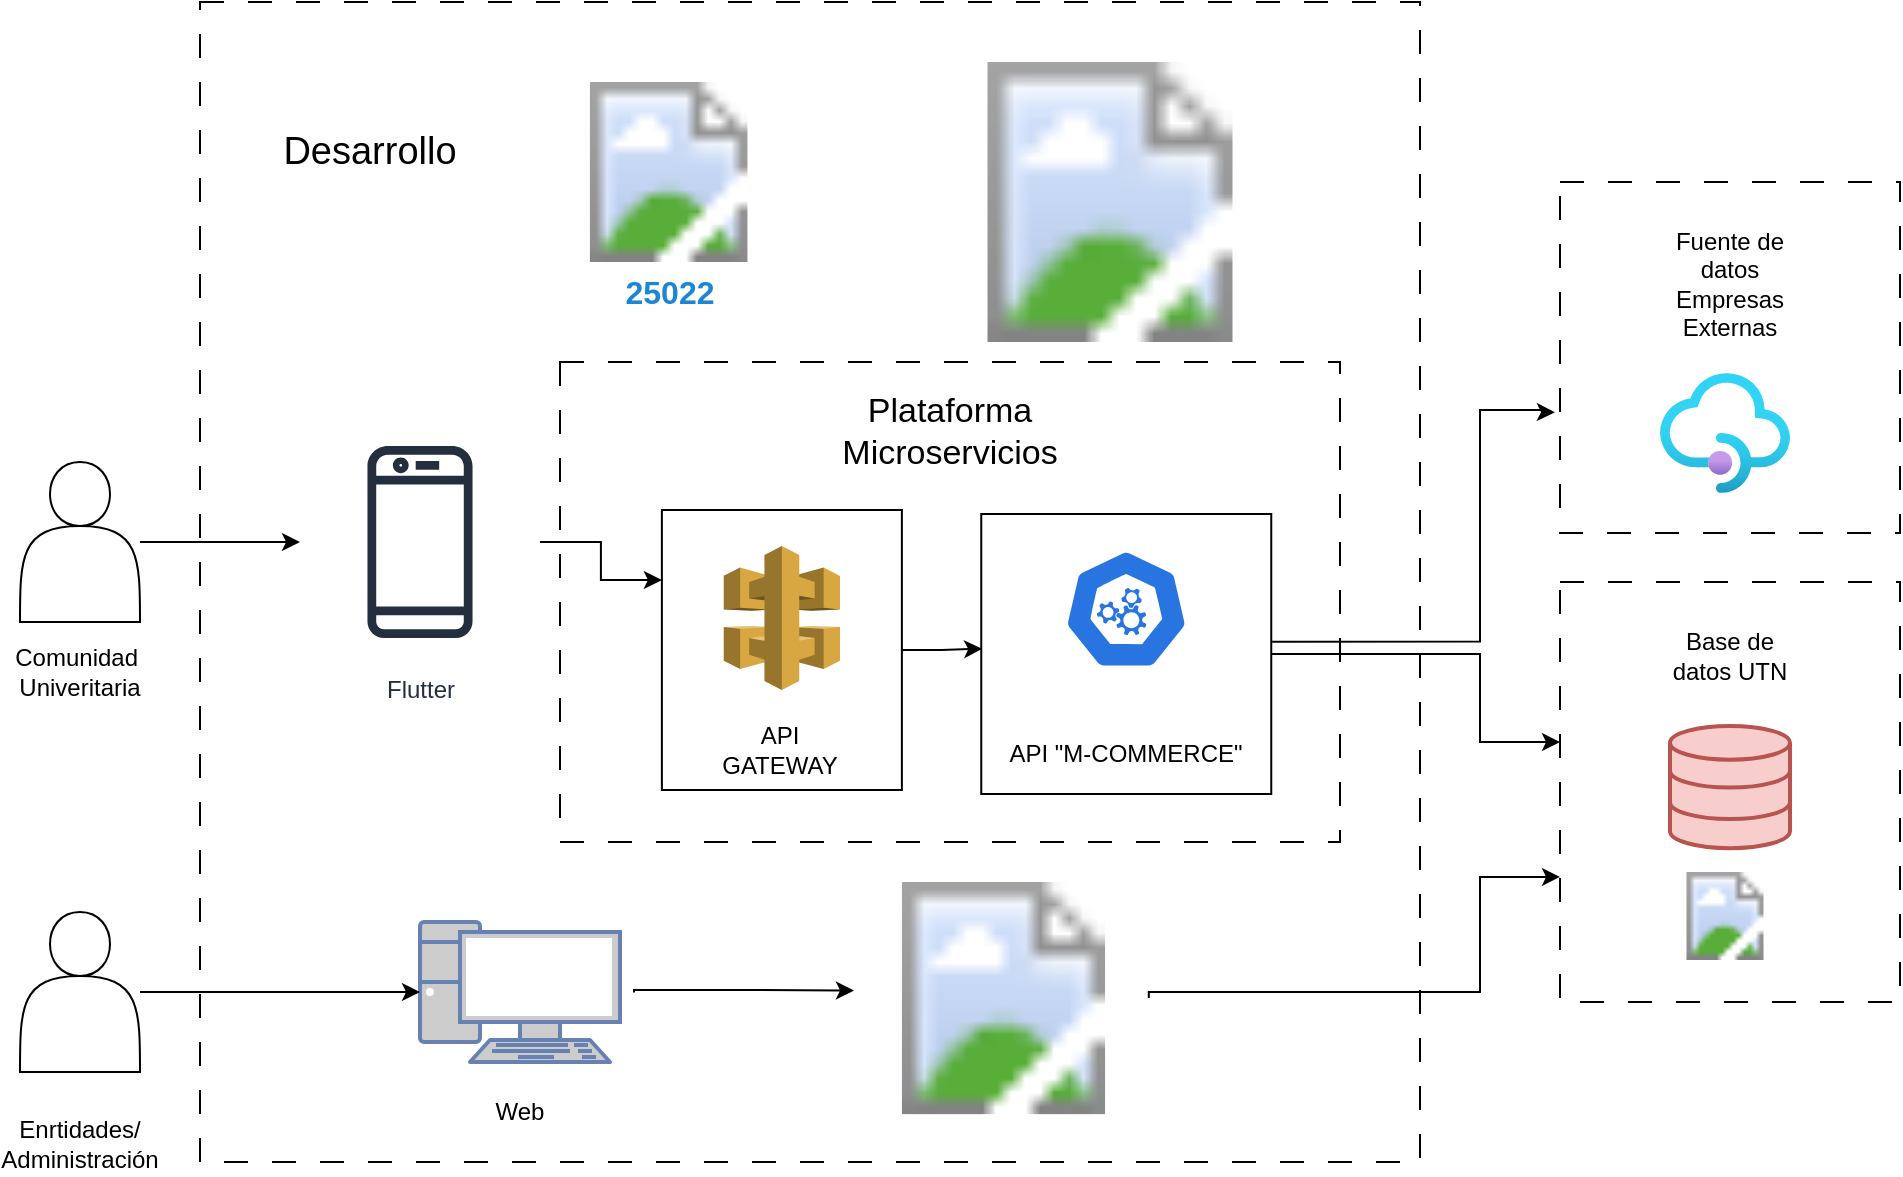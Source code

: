 <mxfile version="24.7.17">
  <diagram name="Página-1" id="fUzpE0hrrHrd85nJWF5O">
    <mxGraphModel dx="1313" dy="1872" grid="1" gridSize="10" guides="1" tooltips="1" connect="1" arrows="1" fold="1" page="1" pageScale="1" pageWidth="827" pageHeight="1169" math="0" shadow="0">
      <root>
        <mxCell id="0" />
        <mxCell id="1" parent="0" />
        <mxCell id="07Gl5JpxkPCNa4u4OJyS-2" value="" style="rounded=0;whiteSpace=wrap;html=1;dashed=1;dashPattern=12 12;" parent="1" vertex="1">
          <mxGeometry x="190" y="-40" width="610" height="580" as="geometry" />
        </mxCell>
        <mxCell id="07Gl5JpxkPCNa4u4OJyS-45" style="edgeStyle=orthogonalEdgeStyle;rounded=0;orthogonalLoop=1;jettySize=auto;html=1;" parent="1" source="07Gl5JpxkPCNa4u4OJyS-1" target="07Gl5JpxkPCNa4u4OJyS-6" edge="1">
          <mxGeometry relative="1" as="geometry" />
        </mxCell>
        <mxCell id="07Gl5JpxkPCNa4u4OJyS-1" value="" style="shape=actor;whiteSpace=wrap;html=1;" parent="1" vertex="1">
          <mxGeometry x="100" y="190" width="60" height="80" as="geometry" />
        </mxCell>
        <mxCell id="07Gl5JpxkPCNa4u4OJyS-6" value="Flutter&lt;div&gt;&lt;br&gt;&lt;/div&gt;" style="sketch=0;outlineConnect=0;fontColor=#232F3E;gradientColor=none;strokeColor=#232F3E;fillColor=#ffffff;dashed=0;verticalLabelPosition=bottom;verticalAlign=top;align=center;html=1;fontSize=12;fontStyle=0;aspect=fixed;shape=mxgraph.aws4.resourceIcon;resIcon=mxgraph.aws4.mobile_client;" parent="1" vertex="1">
          <mxGeometry x="240" y="170" width="120" height="120" as="geometry" />
        </mxCell>
        <mxCell id="07Gl5JpxkPCNa4u4OJyS-16" value="" style="rounded=0;whiteSpace=wrap;html=1;dashed=1;dashPattern=12 12;" parent="1" vertex="1">
          <mxGeometry x="370" y="140" width="390" height="240" as="geometry" />
        </mxCell>
        <mxCell id="07Gl5JpxkPCNa4u4OJyS-32" value="" style="image;aspect=fixed;html=1;points=[];align=center;fontSize=12;image=https://www.teammeter.com/wp-content/uploads/2023/10/Scrum_and_Scrum_Master.png;" parent="1" vertex="1">
          <mxGeometry x="540" y="-10" width="210" height="140" as="geometry" />
        </mxCell>
        <mxCell id="07Gl5JpxkPCNa4u4OJyS-33" value="" style="image;aspect=fixed;html=1;points=[];align=center;fontSize=12;image=https://q-bo.org/wp-content/uploads/logo-normas-iso.png;" parent="1" vertex="1">
          <mxGeometry x="370" width="108.68" height="90" as="geometry" />
        </mxCell>
        <mxCell id="07Gl5JpxkPCNa4u4OJyS-43" style="edgeStyle=orthogonalEdgeStyle;rounded=0;orthogonalLoop=1;jettySize=auto;html=1;entryX=-0.015;entryY=0.656;entryDx=0;entryDy=0;exitX=1.003;exitY=0.456;exitDx=0;exitDy=0;exitPerimeter=0;entryPerimeter=0;" parent="1" source="07Gl5JpxkPCNa4u4OJyS-48" target="07Gl5JpxkPCNa4u4OJyS-39" edge="1">
          <mxGeometry relative="1" as="geometry">
            <mxPoint x="720.0" y="280" as="sourcePoint" />
            <Array as="points">
              <mxPoint x="830" y="280" />
              <mxPoint x="830" y="164" />
              <mxPoint x="864" y="164" />
              <mxPoint x="864" y="165" />
            </Array>
            <mxPoint x="864.37" y="131.75" as="targetPoint" />
          </mxGeometry>
        </mxCell>
        <mxCell id="07Gl5JpxkPCNa4u4OJyS-38" style="edgeStyle=orthogonalEdgeStyle;rounded=0;orthogonalLoop=1;jettySize=auto;html=1;exitX=1;exitY=0.5;exitDx=0;exitDy=0;" parent="1" source="07Gl5JpxkPCNa4u4OJyS-48" target="07Gl5JpxkPCNa4u4OJyS-34" edge="1">
          <mxGeometry relative="1" as="geometry">
            <mxPoint x="730" y="238" as="sourcePoint" />
            <Array as="points">
              <mxPoint x="830" y="286" />
              <mxPoint x="830" y="330" />
            </Array>
          </mxGeometry>
        </mxCell>
        <mxCell id="07Gl5JpxkPCNa4u4OJyS-49" style="edgeStyle=orthogonalEdgeStyle;rounded=0;orthogonalLoop=1;jettySize=auto;html=1;entryX=0;entryY=0.25;entryDx=0;entryDy=0;" parent="1" source="07Gl5JpxkPCNa4u4OJyS-6" target="07Gl5JpxkPCNa4u4OJyS-47" edge="1">
          <mxGeometry relative="1" as="geometry" />
        </mxCell>
        <mxCell id="07Gl5JpxkPCNa4u4OJyS-51" value="&lt;font style=&quot;font-size: 19px;&quot;&gt;Desarrollo&lt;/font&gt;" style="text;html=1;align=center;verticalAlign=middle;whiteSpace=wrap;rounded=0;" parent="1" vertex="1">
          <mxGeometry x="220" y="10" width="110" height="50" as="geometry" />
        </mxCell>
        <mxCell id="07Gl5JpxkPCNa4u4OJyS-52" value="&lt;font style=&quot;font-size: 17px;&quot;&gt;Plataforma Microservicios&lt;/font&gt;" style="text;html=1;align=center;verticalAlign=middle;whiteSpace=wrap;rounded=0;" parent="1" vertex="1">
          <mxGeometry x="517" y="150" width="96" height="50" as="geometry" />
        </mxCell>
        <mxCell id="07Gl5JpxkPCNa4u4OJyS-53" value="" style="group" parent="1" vertex="1" connectable="0">
          <mxGeometry x="420.94" y="214" width="120.0" height="140" as="geometry" />
        </mxCell>
        <mxCell id="07Gl5JpxkPCNa4u4OJyS-47" value="" style="rounded=0;whiteSpace=wrap;html=1;" parent="07Gl5JpxkPCNa4u4OJyS-53" vertex="1">
          <mxGeometry width="120" height="140" as="geometry" />
        </mxCell>
        <mxCell id="07Gl5JpxkPCNa4u4OJyS-25" value="" style="outlineConnect=0;dashed=0;verticalLabelPosition=bottom;verticalAlign=top;align=center;html=1;shape=mxgraph.aws3.api_gateway;fillColor=#D9A741;gradientColor=none;" parent="07Gl5JpxkPCNa4u4OJyS-53" vertex="1">
          <mxGeometry x="30.94" y="18" width="58.12" height="72" as="geometry" />
        </mxCell>
        <mxCell id="07Gl5JpxkPCNa4u4OJyS-26" value="API GATEWAY" style="text;html=1;align=center;verticalAlign=middle;whiteSpace=wrap;rounded=0;" parent="07Gl5JpxkPCNa4u4OJyS-53" vertex="1">
          <mxGeometry x="29.06" y="104.5" width="60" height="30" as="geometry" />
        </mxCell>
        <mxCell id="07Gl5JpxkPCNa4u4OJyS-54" value="" style="group" parent="1" vertex="1" connectable="0">
          <mxGeometry x="578.13" y="216" width="150" height="140" as="geometry" />
        </mxCell>
        <mxCell id="07Gl5JpxkPCNa4u4OJyS-48" value="" style="rounded=0;whiteSpace=wrap;html=1;" parent="07Gl5JpxkPCNa4u4OJyS-54" vertex="1">
          <mxGeometry x="2.5" width="145" height="140" as="geometry" />
        </mxCell>
        <mxCell id="07Gl5JpxkPCNa4u4OJyS-24" value="" style="aspect=fixed;sketch=0;html=1;dashed=0;whitespace=wrap;verticalLabelPosition=bottom;verticalAlign=top;fillColor=#2875E2;strokeColor=#ffffff;points=[[0.005,0.63,0],[0.1,0.2,0],[0.9,0.2,0],[0.5,0,0],[0.995,0.63,0],[0.72,0.99,0],[0.5,1,0],[0.28,0.99,0]];shape=mxgraph.kubernetes.icon2;prIcon=api" parent="07Gl5JpxkPCNa4u4OJyS-54" vertex="1">
          <mxGeometry x="43.75" y="17.5" width="62.5" height="60" as="geometry" />
        </mxCell>
        <mxCell id="07Gl5JpxkPCNa4u4OJyS-27" value="API &quot;M-COMMERCE&quot;" style="text;html=1;align=center;verticalAlign=middle;whiteSpace=wrap;rounded=0;" parent="07Gl5JpxkPCNa4u4OJyS-54" vertex="1">
          <mxGeometry y="104.5" width="150" height="30" as="geometry" />
        </mxCell>
        <mxCell id="07Gl5JpxkPCNa4u4OJyS-55" value="" style="group" parent="1" vertex="1" connectable="0">
          <mxGeometry x="870" y="250" width="170" height="210" as="geometry" />
        </mxCell>
        <mxCell id="07Gl5JpxkPCNa4u4OJyS-34" value="" style="rounded=0;whiteSpace=wrap;html=1;dashed=1;dashPattern=12 12;" parent="07Gl5JpxkPCNa4u4OJyS-55" vertex="1">
          <mxGeometry width="170" height="210" as="geometry" />
        </mxCell>
        <mxCell id="07Gl5JpxkPCNa4u4OJyS-36" value="" style="html=1;verticalLabelPosition=bottom;align=center;labelBackgroundColor=#ffffff;verticalAlign=top;strokeWidth=2;strokeColor=#b85450;shadow=0;dashed=0;shape=mxgraph.ios7.icons.data;fillColor=#f8cecc;" parent="07Gl5JpxkPCNa4u4OJyS-55" vertex="1">
          <mxGeometry x="55" y="72" width="60" height="61.1" as="geometry" />
        </mxCell>
        <mxCell id="07Gl5JpxkPCNa4u4OJyS-37" value="Base de datos UTN" style="text;html=1;align=center;verticalAlign=middle;whiteSpace=wrap;rounded=0;" parent="07Gl5JpxkPCNa4u4OJyS-55" vertex="1">
          <mxGeometry x="55" y="22" width="60" height="30" as="geometry" />
        </mxCell>
        <mxCell id="07Gl5JpxkPCNa4u4OJyS-44" value="" style="image;aspect=fixed;html=1;points=[];align=center;fontSize=12;image=https://edicom.co/dam/jcr:cc9caad1-577a-4c26-ab32-d0307096c18a/oracle_integration.png;" parent="07Gl5JpxkPCNa4u4OJyS-55" vertex="1">
          <mxGeometry x="40" y="145" width="85" height="44" as="geometry" />
        </mxCell>
        <mxCell id="07Gl5JpxkPCNa4u4OJyS-56" value="" style="group" parent="1" vertex="1" connectable="0">
          <mxGeometry x="870" y="50" width="170" height="175.5" as="geometry" />
        </mxCell>
        <mxCell id="07Gl5JpxkPCNa4u4OJyS-39" value="" style="rounded=0;whiteSpace=wrap;html=1;dashed=1;dashPattern=12 12;" parent="07Gl5JpxkPCNa4u4OJyS-56" vertex="1">
          <mxGeometry width="170" height="175.5" as="geometry" />
        </mxCell>
        <mxCell id="07Gl5JpxkPCNa4u4OJyS-40" value="Fuente de datos Empresas Externas" style="text;html=1;align=center;verticalAlign=middle;whiteSpace=wrap;rounded=0;" parent="07Gl5JpxkPCNa4u4OJyS-56" vertex="1">
          <mxGeometry x="55" y="35.5" width="60" height="30" as="geometry" />
        </mxCell>
        <mxCell id="07Gl5JpxkPCNa4u4OJyS-42" value="" style="image;aspect=fixed;html=1;points=[];align=center;fontSize=12;image=img/lib/azure2/app_services/API_Management_Services.svg;" parent="07Gl5JpxkPCNa4u4OJyS-56" vertex="1">
          <mxGeometry x="50" y="95.5" width="65" height="60" as="geometry" />
        </mxCell>
        <mxCell id="UuTUbmNtMvaGjxHEqeC4-1" value="Comunidad&amp;nbsp; Univeritaria" style="text;html=1;align=center;verticalAlign=middle;whiteSpace=wrap;rounded=0;" vertex="1" parent="1">
          <mxGeometry x="100" y="280" width="60" height="30" as="geometry" />
        </mxCell>
        <mxCell id="UuTUbmNtMvaGjxHEqeC4-2" value="" style="shape=actor;whiteSpace=wrap;html=1;" vertex="1" parent="1">
          <mxGeometry x="100" y="415" width="60" height="80" as="geometry" />
        </mxCell>
        <mxCell id="UuTUbmNtMvaGjxHEqeC4-3" value="Enrtidades/&lt;div&gt;Administración&lt;/div&gt;" style="text;html=1;align=center;verticalAlign=middle;whiteSpace=wrap;rounded=0;" vertex="1" parent="1">
          <mxGeometry x="100" y="516.05" width="60" height="30" as="geometry" />
        </mxCell>
        <mxCell id="UuTUbmNtMvaGjxHEqeC4-7" style="edgeStyle=orthogonalEdgeStyle;rounded=0;orthogonalLoop=1;jettySize=auto;html=1;entryX=0;entryY=0.75;entryDx=0;entryDy=0;exitX=0.986;exitY=0.5;exitDx=0;exitDy=0;exitPerimeter=0;" edge="1" parent="1" source="UuTUbmNtMvaGjxHEqeC4-9">
          <mxGeometry relative="1" as="geometry">
            <mxPoint x="713" y="460" as="sourcePoint" />
            <mxPoint x="870" y="397.45" as="targetPoint" />
            <Array as="points">
              <mxPoint x="830" y="455" />
              <mxPoint x="830" y="398" />
            </Array>
          </mxGeometry>
        </mxCell>
        <mxCell id="UuTUbmNtMvaGjxHEqeC4-4" value="" style="fontColor=#0066CC;verticalAlign=top;verticalLabelPosition=bottom;labelPosition=center;align=center;html=1;outlineConnect=0;fillColor=#CCCCCC;strokeColor=#6881B3;gradientColor=none;gradientDirection=north;strokeWidth=2;shape=mxgraph.networks.pc;" vertex="1" parent="1">
          <mxGeometry x="300" y="420" width="100" height="70" as="geometry" />
        </mxCell>
        <mxCell id="UuTUbmNtMvaGjxHEqeC4-5" style="edgeStyle=orthogonalEdgeStyle;rounded=0;orthogonalLoop=1;jettySize=auto;html=1;entryX=0;entryY=0.5;entryDx=0;entryDy=0;entryPerimeter=0;" edge="1" parent="1" source="UuTUbmNtMvaGjxHEqeC4-2" target="UuTUbmNtMvaGjxHEqeC4-4">
          <mxGeometry relative="1" as="geometry" />
        </mxCell>
        <mxCell id="UuTUbmNtMvaGjxHEqeC4-9" value="" style="image;aspect=fixed;html=1;points=[];align=center;fontSize=12;image=https://academy.badertech.com.sa/web/image/slide.channel/14/image_1920/Oracle%20APEX%20Course?unique=19df0ad;" vertex="1" parent="1">
          <mxGeometry x="517" y="400.0" width="149.5" height="116.05" as="geometry" />
        </mxCell>
        <mxCell id="UuTUbmNtMvaGjxHEqeC4-11" value="Web" style="text;html=1;align=center;verticalAlign=middle;whiteSpace=wrap;rounded=0;" vertex="1" parent="1">
          <mxGeometry x="320" y="500" width="60" height="30" as="geometry" />
        </mxCell>
        <mxCell id="UuTUbmNtMvaGjxHEqeC4-13" style="edgeStyle=orthogonalEdgeStyle;rounded=0;orthogonalLoop=1;jettySize=auto;html=1;" edge="1" parent="1">
          <mxGeometry relative="1" as="geometry">
            <mxPoint x="407" y="455.25" as="sourcePoint" />
            <mxPoint x="517" y="454.25" as="targetPoint" />
            <Array as="points">
              <mxPoint x="407" y="454" />
              <mxPoint x="463" y="454" />
            </Array>
          </mxGeometry>
        </mxCell>
        <mxCell id="UuTUbmNtMvaGjxHEqeC4-14" style="edgeStyle=orthogonalEdgeStyle;rounded=0;orthogonalLoop=1;jettySize=auto;html=1;entryX=0.003;entryY=0.481;entryDx=0;entryDy=0;entryPerimeter=0;" edge="1" parent="1" source="07Gl5JpxkPCNa4u4OJyS-47" target="07Gl5JpxkPCNa4u4OJyS-48">
          <mxGeometry relative="1" as="geometry" />
        </mxCell>
        <mxCell id="UuTUbmNtMvaGjxHEqeC4-15" value="&lt;font color=&quot;#1d86d4&quot; size=&quot;1&quot;&gt;&lt;b style=&quot;font-size: 16px;&quot;&gt;25022&lt;/b&gt;&lt;/font&gt;" style="text;html=1;align=center;verticalAlign=middle;whiteSpace=wrap;rounded=0;" vertex="1" parent="1">
          <mxGeometry x="391.51" y="90" width="65.66" height="30" as="geometry" />
        </mxCell>
      </root>
    </mxGraphModel>
  </diagram>
</mxfile>
